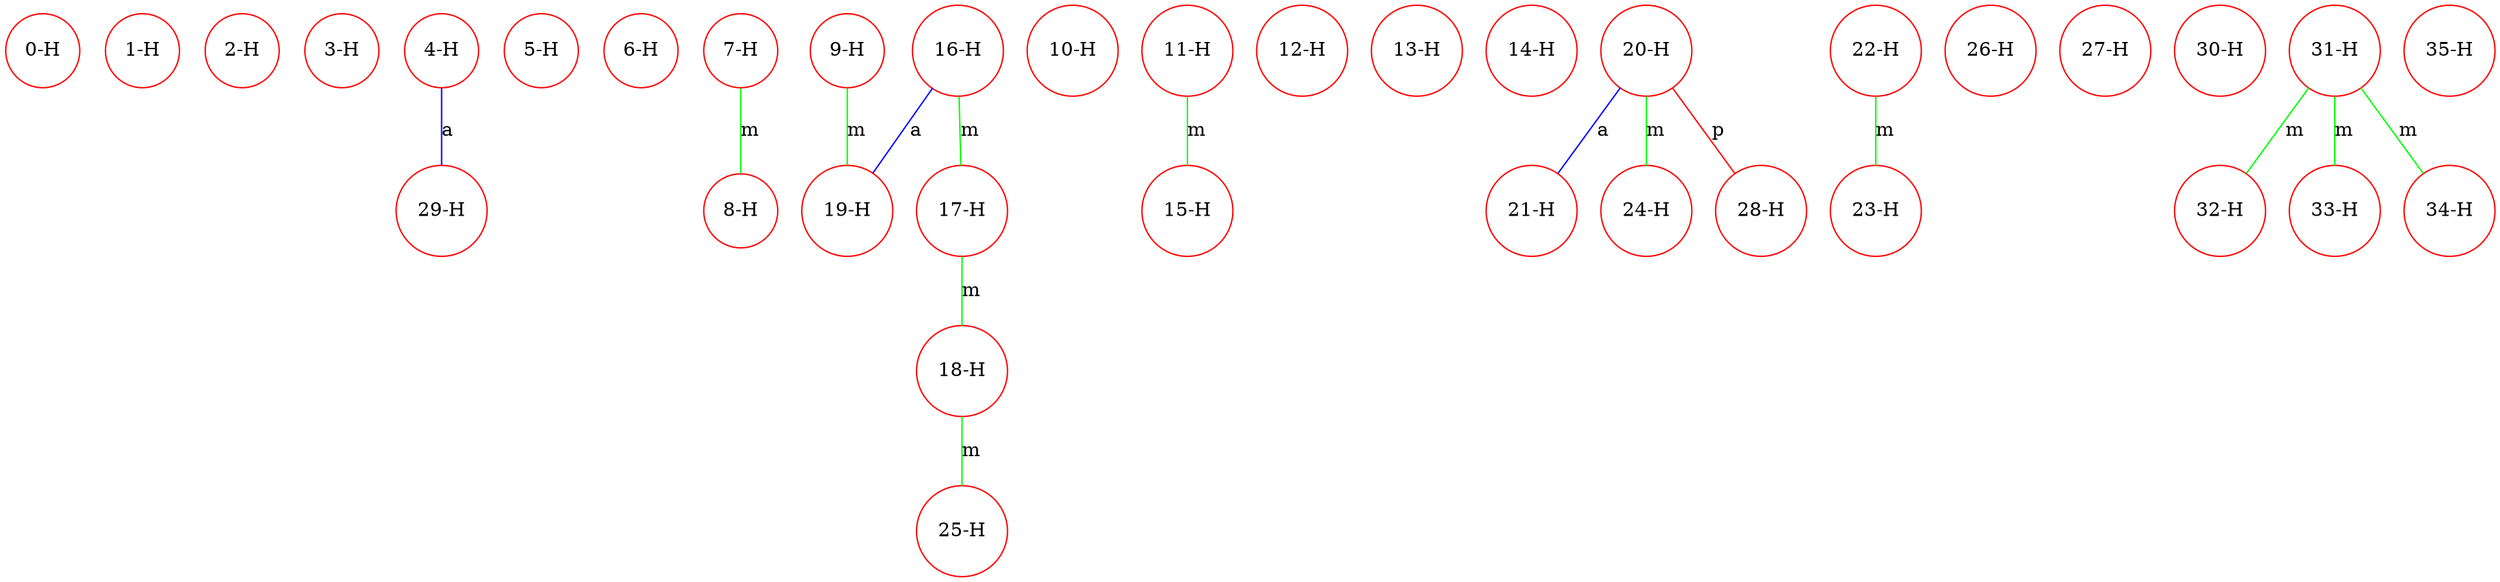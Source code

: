 graph ProteinGraph {
    0 [label="0-H" shape=circle color=red];
    1 [label="1-H" shape=circle color=red];
    2 [label="2-H" shape=circle color=red];
    3 [label="3-H" shape=circle color=red];
    4 [label="4-H" shape=circle color=red];
    5 [label="5-H" shape=circle color=red];
    6 [label="6-H" shape=circle color=red];
    7 [label="7-H" shape=circle color=red];
    8 [label="8-H" shape=circle color=red];
    9 [label="9-H" shape=circle color=red];
    10 [label="10-H" shape=circle color=red];
    11 [label="11-H" shape=circle color=red];
    12 [label="12-H" shape=circle color=red];
    13 [label="13-H" shape=circle color=red];
    14 [label="14-H" shape=circle color=red];
    15 [label="15-H" shape=circle color=red];
    16 [label="16-H" shape=circle color=red];
    17 [label="17-H" shape=circle color=red];
    18 [label="18-H" shape=circle color=red];
    19 [label="19-H" shape=circle color=red];
    20 [label="20-H" shape=circle color=red];
    21 [label="21-H" shape=circle color=red];
    22 [label="22-H" shape=circle color=red];
    23 [label="23-H" shape=circle color=red];
    24 [label="24-H" shape=circle color=red];
    25 [label="25-H" shape=circle color=red];
    26 [label="26-H" shape=circle color=red];
    27 [label="27-H" shape=circle color=red];
    28 [label="28-H" shape=circle color=red];
    29 [label="29-H" shape=circle color=red];
    30 [label="30-H" shape=circle color=red];
    31 [label="31-H" shape=circle color=red];
    32 [label="32-H" shape=circle color=red];
    33 [label="33-H" shape=circle color=red];
    34 [label="34-H" shape=circle color=red];
    35 [label="35-H" shape=circle color=red];
    4 -- 29 [label="a" color=blue];
    7 -- 8 [label="m" color=green];
    9 -- 19 [label="m" color=green];
    11 -- 15 [label="m" color=green];
    16 -- 17 [label="m" color=green];
    16 -- 19 [label="a" color=blue];
    17 -- 18 [label="m" color=green];
    18 -- 25 [label="m" color=green];
    20 -- 21 [label="a" color=blue];
    20 -- 24 [label="m" color=green];
    20 -- 28 [label="p" color=red];
    22 -- 23 [label="m" color=green];
    31 -- 32 [label="m" color=green];
    31 -- 33 [label="m" color=green];
    31 -- 34 [label="m" color=green];
}
